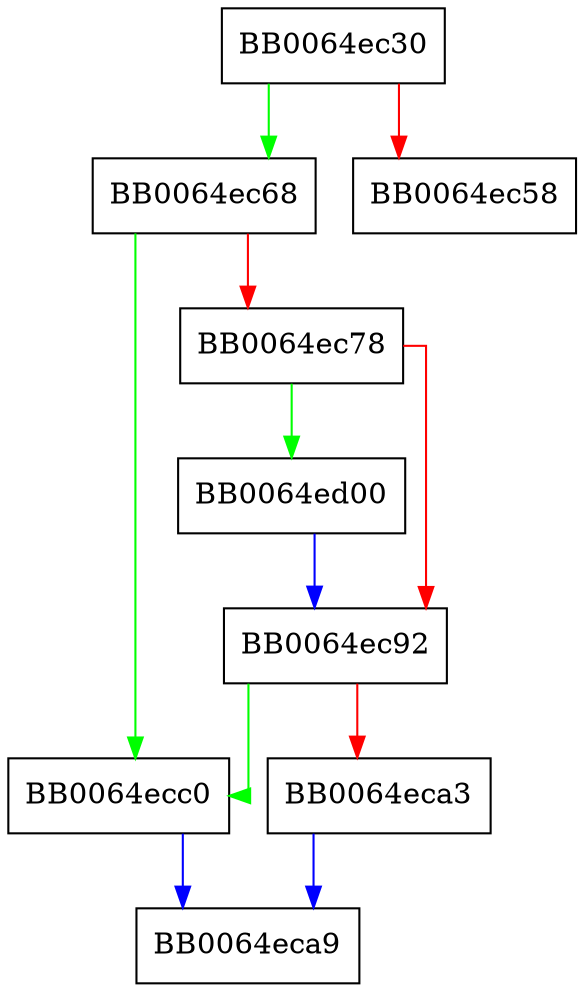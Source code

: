 digraph TS_CONF_set_default_engine {
  node [shape="box"];
  graph [splines=ortho];
  BB0064ec30 -> BB0064ec68 [color="green"];
  BB0064ec30 -> BB0064ec58 [color="red"];
  BB0064ec68 -> BB0064ecc0 [color="green"];
  BB0064ec68 -> BB0064ec78 [color="red"];
  BB0064ec78 -> BB0064ed00 [color="green"];
  BB0064ec78 -> BB0064ec92 [color="red"];
  BB0064ec92 -> BB0064ecc0 [color="green"];
  BB0064ec92 -> BB0064eca3 [color="red"];
  BB0064eca3 -> BB0064eca9 [color="blue"];
  BB0064ecc0 -> BB0064eca9 [color="blue"];
  BB0064ed00 -> BB0064ec92 [color="blue"];
}